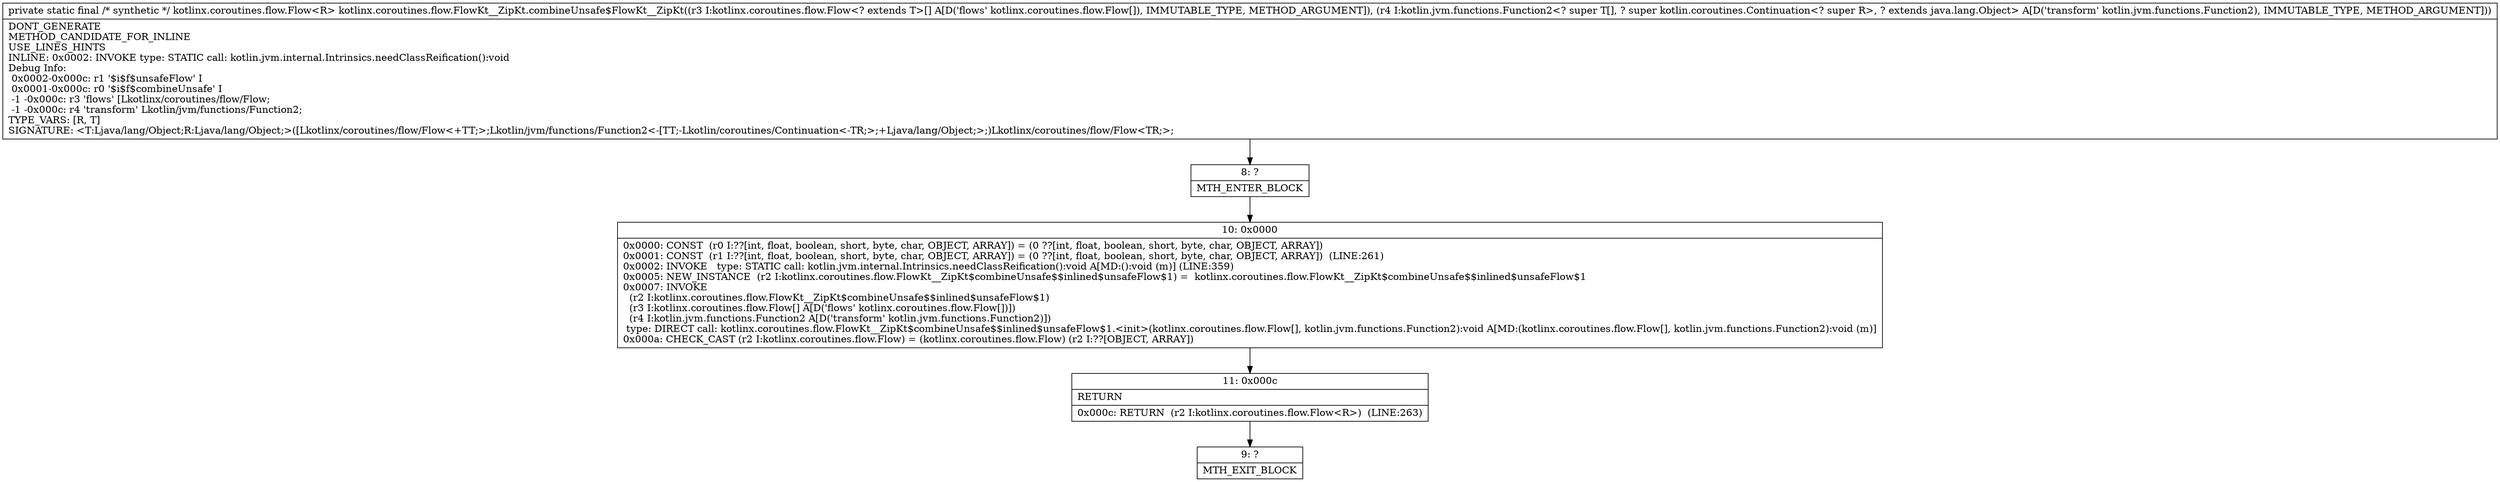 digraph "CFG forkotlinx.coroutines.flow.FlowKt__ZipKt.combineUnsafe$FlowKt__ZipKt([Lkotlinx\/coroutines\/flow\/Flow;Lkotlin\/jvm\/functions\/Function2;)Lkotlinx\/coroutines\/flow\/Flow;" {
Node_8 [shape=record,label="{8\:\ ?|MTH_ENTER_BLOCK\l}"];
Node_10 [shape=record,label="{10\:\ 0x0000|0x0000: CONST  (r0 I:??[int, float, boolean, short, byte, char, OBJECT, ARRAY]) = (0 ??[int, float, boolean, short, byte, char, OBJECT, ARRAY]) \l0x0001: CONST  (r1 I:??[int, float, boolean, short, byte, char, OBJECT, ARRAY]) = (0 ??[int, float, boolean, short, byte, char, OBJECT, ARRAY])  (LINE:261)\l0x0002: INVOKE   type: STATIC call: kotlin.jvm.internal.Intrinsics.needClassReification():void A[MD:():void (m)] (LINE:359)\l0x0005: NEW_INSTANCE  (r2 I:kotlinx.coroutines.flow.FlowKt__ZipKt$combineUnsafe$$inlined$unsafeFlow$1) =  kotlinx.coroutines.flow.FlowKt__ZipKt$combineUnsafe$$inlined$unsafeFlow$1 \l0x0007: INVOKE  \l  (r2 I:kotlinx.coroutines.flow.FlowKt__ZipKt$combineUnsafe$$inlined$unsafeFlow$1)\l  (r3 I:kotlinx.coroutines.flow.Flow[] A[D('flows' kotlinx.coroutines.flow.Flow[])])\l  (r4 I:kotlin.jvm.functions.Function2 A[D('transform' kotlin.jvm.functions.Function2)])\l type: DIRECT call: kotlinx.coroutines.flow.FlowKt__ZipKt$combineUnsafe$$inlined$unsafeFlow$1.\<init\>(kotlinx.coroutines.flow.Flow[], kotlin.jvm.functions.Function2):void A[MD:(kotlinx.coroutines.flow.Flow[], kotlin.jvm.functions.Function2):void (m)]\l0x000a: CHECK_CAST (r2 I:kotlinx.coroutines.flow.Flow) = (kotlinx.coroutines.flow.Flow) (r2 I:??[OBJECT, ARRAY]) \l}"];
Node_11 [shape=record,label="{11\:\ 0x000c|RETURN\l|0x000c: RETURN  (r2 I:kotlinx.coroutines.flow.Flow\<R\>)  (LINE:263)\l}"];
Node_9 [shape=record,label="{9\:\ ?|MTH_EXIT_BLOCK\l}"];
MethodNode[shape=record,label="{private static final \/* synthetic *\/ kotlinx.coroutines.flow.Flow\<R\> kotlinx.coroutines.flow.FlowKt__ZipKt.combineUnsafe$FlowKt__ZipKt((r3 I:kotlinx.coroutines.flow.Flow\<? extends T\>[] A[D('flows' kotlinx.coroutines.flow.Flow[]), IMMUTABLE_TYPE, METHOD_ARGUMENT]), (r4 I:kotlin.jvm.functions.Function2\<? super T[], ? super kotlin.coroutines.Continuation\<? super R\>, ? extends java.lang.Object\> A[D('transform' kotlin.jvm.functions.Function2), IMMUTABLE_TYPE, METHOD_ARGUMENT]))  | DONT_GENERATE\lMETHOD_CANDIDATE_FOR_INLINE\lUSE_LINES_HINTS\lINLINE: 0x0002: INVOKE   type: STATIC call: kotlin.jvm.internal.Intrinsics.needClassReification():void\lDebug Info:\l  0x0002\-0x000c: r1 '$i$f$unsafeFlow' I\l  0x0001\-0x000c: r0 '$i$f$combineUnsafe' I\l  \-1 \-0x000c: r3 'flows' [Lkotlinx\/coroutines\/flow\/Flow;\l  \-1 \-0x000c: r4 'transform' Lkotlin\/jvm\/functions\/Function2;\lTYPE_VARS: [R, T]\lSIGNATURE: \<T:Ljava\/lang\/Object;R:Ljava\/lang\/Object;\>([Lkotlinx\/coroutines\/flow\/Flow\<+TT;\>;Lkotlin\/jvm\/functions\/Function2\<\-[TT;\-Lkotlin\/coroutines\/Continuation\<\-TR;\>;+Ljava\/lang\/Object;\>;)Lkotlinx\/coroutines\/flow\/Flow\<TR;\>;\l}"];
MethodNode -> Node_8;Node_8 -> Node_10;
Node_10 -> Node_11;
Node_11 -> Node_9;
}

